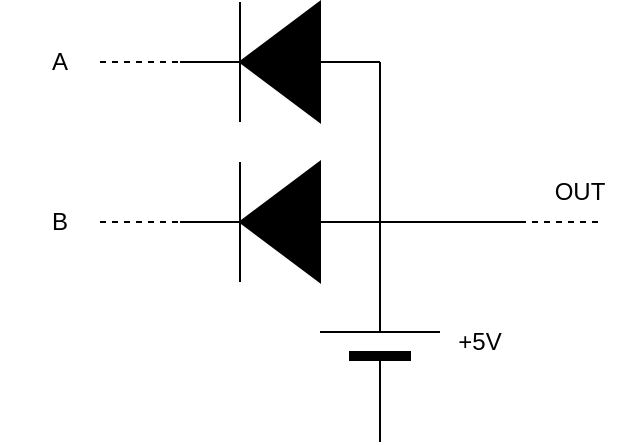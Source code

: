 <mxfile version="21.1.2" type="device">
  <diagram id="tjv56ypYF9dCwwJdmDgW" name="Pagina-1">
    <mxGraphModel dx="697" dy="504" grid="1" gridSize="10" guides="1" tooltips="1" connect="1" arrows="1" fold="1" page="1" pageScale="1" pageWidth="827" pageHeight="1169" math="1" shadow="0">
      <root>
        <mxCell id="0" />
        <mxCell id="1" parent="0" />
        <mxCell id="c77itpz6POMRLhKCRHwB-1" value="" style="pointerEvents=1;fillColor=strokeColor;verticalLabelPosition=bottom;shadow=0;dashed=0;align=center;html=1;verticalAlign=top;shape=mxgraph.electrical.diodes.diode;rotation=-180;" vertex="1" parent="1">
          <mxGeometry x="390" y="480" width="100" height="60" as="geometry" />
        </mxCell>
        <mxCell id="c77itpz6POMRLhKCRHwB-2" value="" style="pointerEvents=1;fillColor=strokeColor;verticalLabelPosition=bottom;shadow=0;dashed=0;align=center;html=1;verticalAlign=top;shape=mxgraph.electrical.diodes.diode;rotation=-180;" vertex="1" parent="1">
          <mxGeometry x="390" y="560" width="100" height="60" as="geometry" />
        </mxCell>
        <mxCell id="c77itpz6POMRLhKCRHwB-3" value="" style="endArrow=none;dashed=1;html=1;rounded=0;entryX=0;entryY=0.5;entryDx=0;entryDy=0;entryPerimeter=0;" edge="1" parent="1" target="c77itpz6POMRLhKCRHwB-1">
          <mxGeometry width="50" height="50" relative="1" as="geometry">
            <mxPoint x="350" y="510" as="sourcePoint" />
            <mxPoint x="280" y="610" as="targetPoint" />
          </mxGeometry>
        </mxCell>
        <mxCell id="c77itpz6POMRLhKCRHwB-4" value="" style="endArrow=none;dashed=1;html=1;rounded=0;entryX=0;entryY=0.5;entryDx=0;entryDy=0;entryPerimeter=0;" edge="1" parent="1" target="c77itpz6POMRLhKCRHwB-2">
          <mxGeometry width="50" height="50" relative="1" as="geometry">
            <mxPoint x="350" y="590" as="sourcePoint" />
            <mxPoint x="390" y="589.63" as="targetPoint" />
          </mxGeometry>
        </mxCell>
        <mxCell id="c77itpz6POMRLhKCRHwB-5" value="A" style="text;html=1;strokeColor=none;fillColor=none;align=center;verticalAlign=middle;whiteSpace=wrap;rounded=0;" vertex="1" parent="1">
          <mxGeometry x="300" y="495" width="60" height="30" as="geometry" />
        </mxCell>
        <mxCell id="c77itpz6POMRLhKCRHwB-6" value="B" style="text;html=1;strokeColor=none;fillColor=none;align=center;verticalAlign=middle;whiteSpace=wrap;rounded=0;" vertex="1" parent="1">
          <mxGeometry x="300" y="575" width="60" height="30" as="geometry" />
        </mxCell>
        <mxCell id="c77itpz6POMRLhKCRHwB-7" value="" style="endArrow=none;html=1;rounded=0;exitX=1;exitY=0.5;exitDx=0;exitDy=0;exitPerimeter=0;" edge="1" parent="1" source="c77itpz6POMRLhKCRHwB-14">
          <mxGeometry width="50" height="50" relative="1" as="geometry">
            <mxPoint x="489.5" y="670" as="sourcePoint" />
            <mxPoint x="490" y="510" as="targetPoint" />
          </mxGeometry>
        </mxCell>
        <mxCell id="c77itpz6POMRLhKCRHwB-9" value="" style="endArrow=none;html=1;rounded=0;" edge="1" parent="1">
          <mxGeometry width="50" height="50" relative="1" as="geometry">
            <mxPoint x="490" y="590" as="sourcePoint" />
            <mxPoint x="560" y="590" as="targetPoint" />
          </mxGeometry>
        </mxCell>
        <mxCell id="c77itpz6POMRLhKCRHwB-12" value="" style="endArrow=none;dashed=1;html=1;rounded=0;" edge="1" parent="1">
          <mxGeometry width="50" height="50" relative="1" as="geometry">
            <mxPoint x="560" y="590" as="sourcePoint" />
            <mxPoint x="600" y="590" as="targetPoint" />
          </mxGeometry>
        </mxCell>
        <mxCell id="c77itpz6POMRLhKCRHwB-13" value="OUT" style="text;html=1;strokeColor=none;fillColor=none;align=center;verticalAlign=middle;whiteSpace=wrap;rounded=0;" vertex="1" parent="1">
          <mxGeometry x="560" y="560" width="60" height="30" as="geometry" />
        </mxCell>
        <mxCell id="c77itpz6POMRLhKCRHwB-14" value="" style="verticalLabelPosition=bottom;shadow=0;dashed=0;align=center;fillColor=strokeColor;html=1;verticalAlign=top;strokeWidth=1;shape=mxgraph.electrical.miscellaneous.monocell_battery;rotation=-90;" vertex="1" parent="1">
          <mxGeometry x="440" y="620" width="100" height="60" as="geometry" />
        </mxCell>
        <mxCell id="c77itpz6POMRLhKCRHwB-15" value="+5V" style="text;html=1;strokeColor=none;fillColor=none;align=center;verticalAlign=middle;whiteSpace=wrap;rounded=0;" vertex="1" parent="1">
          <mxGeometry x="510" y="635" width="60" height="30" as="geometry" />
        </mxCell>
      </root>
    </mxGraphModel>
  </diagram>
</mxfile>
